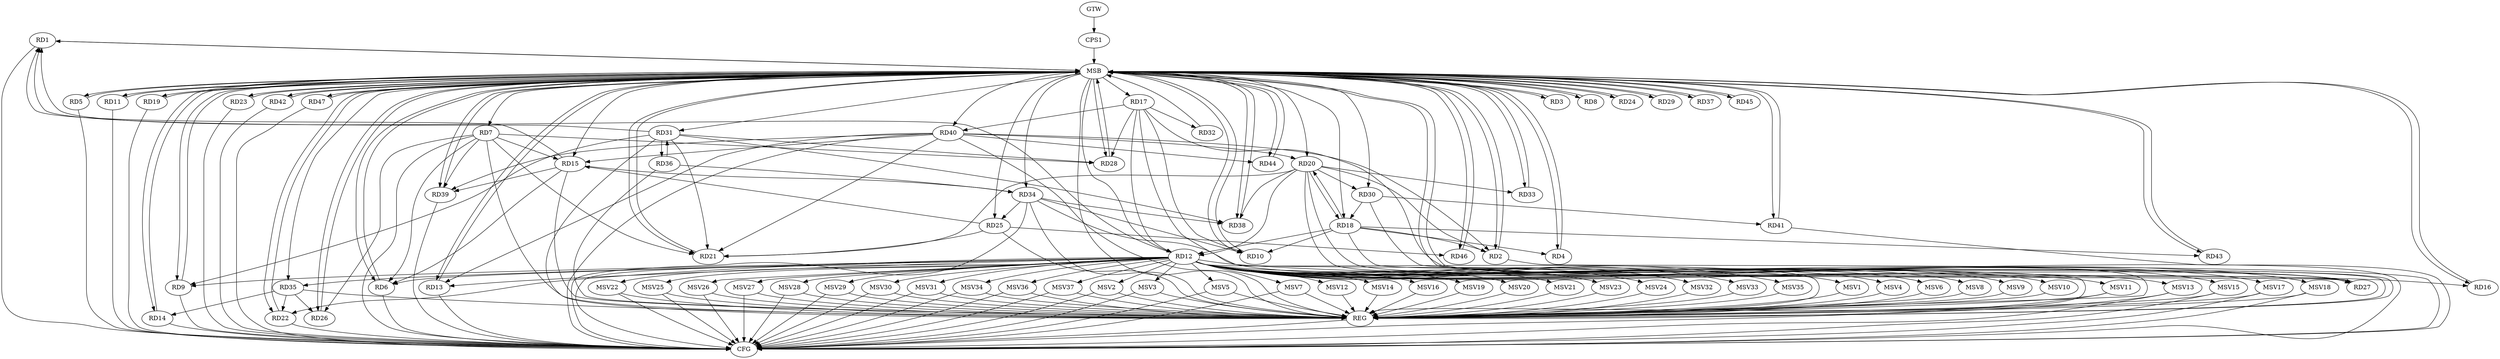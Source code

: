 strict digraph G {
  RD1 [ label="RD1" ];
  RD2 [ label="RD2" ];
  RD3 [ label="RD3" ];
  RD4 [ label="RD4" ];
  RD5 [ label="RD5" ];
  RD6 [ label="RD6" ];
  RD7 [ label="RD7" ];
  RD8 [ label="RD8" ];
  RD9 [ label="RD9" ];
  RD10 [ label="RD10" ];
  RD11 [ label="RD11" ];
  RD12 [ label="RD12" ];
  RD13 [ label="RD13" ];
  RD14 [ label="RD14" ];
  RD15 [ label="RD15" ];
  RD16 [ label="RD16" ];
  RD17 [ label="RD17" ];
  RD18 [ label="RD18" ];
  RD19 [ label="RD19" ];
  RD20 [ label="RD20" ];
  RD21 [ label="RD21" ];
  RD22 [ label="RD22" ];
  RD23 [ label="RD23" ];
  RD24 [ label="RD24" ];
  RD25 [ label="RD25" ];
  RD26 [ label="RD26" ];
  RD27 [ label="RD27" ];
  RD28 [ label="RD28" ];
  RD29 [ label="RD29" ];
  RD30 [ label="RD30" ];
  RD31 [ label="RD31" ];
  RD32 [ label="RD32" ];
  RD33 [ label="RD33" ];
  RD34 [ label="RD34" ];
  RD35 [ label="RD35" ];
  RD36 [ label="RD36" ];
  RD37 [ label="RD37" ];
  RD38 [ label="RD38" ];
  RD39 [ label="RD39" ];
  RD40 [ label="RD40" ];
  RD41 [ label="RD41" ];
  RD42 [ label="RD42" ];
  RD43 [ label="RD43" ];
  RD44 [ label="RD44" ];
  RD45 [ label="RD45" ];
  RD46 [ label="RD46" ];
  RD47 [ label="RD47" ];
  CPS1 [ label="CPS1" ];
  GTW [ label="GTW" ];
  REG [ label="REG" ];
  MSB [ label="MSB" ];
  CFG [ label="CFG" ];
  MSV1 [ label="MSV1" ];
  MSV2 [ label="MSV2" ];
  MSV3 [ label="MSV3" ];
  MSV4 [ label="MSV4" ];
  MSV5 [ label="MSV5" ];
  MSV6 [ label="MSV6" ];
  MSV7 [ label="MSV7" ];
  MSV8 [ label="MSV8" ];
  MSV9 [ label="MSV9" ];
  MSV10 [ label="MSV10" ];
  MSV11 [ label="MSV11" ];
  MSV12 [ label="MSV12" ];
  MSV13 [ label="MSV13" ];
  MSV14 [ label="MSV14" ];
  MSV15 [ label="MSV15" ];
  MSV16 [ label="MSV16" ];
  MSV17 [ label="MSV17" ];
  MSV18 [ label="MSV18" ];
  MSV19 [ label="MSV19" ];
  MSV20 [ label="MSV20" ];
  MSV21 [ label="MSV21" ];
  MSV22 [ label="MSV22" ];
  MSV23 [ label="MSV23" ];
  MSV24 [ label="MSV24" ];
  MSV25 [ label="MSV25" ];
  MSV26 [ label="MSV26" ];
  MSV27 [ label="MSV27" ];
  MSV28 [ label="MSV28" ];
  MSV29 [ label="MSV29" ];
  MSV30 [ label="MSV30" ];
  MSV31 [ label="MSV31" ];
  MSV32 [ label="MSV32" ];
  MSV33 [ label="MSV33" ];
  MSV34 [ label="MSV34" ];
  MSV35 [ label="MSV35" ];
  MSV36 [ label="MSV36" ];
  MSV37 [ label="MSV37" ];
  RD12 -> RD1;
  RD15 -> RD1;
  RD31 -> RD1;
  RD18 -> RD2;
  RD20 -> RD2;
  RD40 -> RD2;
  RD18 -> RD4;
  RD7 -> RD6;
  RD12 -> RD6;
  RD15 -> RD6;
  RD7 -> RD15;
  RD7 -> RD21;
  RD7 -> RD26;
  RD7 -> RD28;
  RD7 -> RD39;
  RD12 -> RD9;
  RD31 -> RD9;
  RD17 -> RD10;
  RD18 -> RD10;
  RD34 -> RD10;
  RD12 -> RD13;
  RD12 -> RD16;
  RD17 -> RD12;
  RD18 -> RD12;
  RD20 -> RD12;
  RD12 -> RD22;
  RD12 -> RD27;
  RD12 -> RD35;
  RD40 -> RD13;
  RD35 -> RD14;
  RD25 -> RD15;
  RD15 -> RD34;
  RD15 -> RD39;
  RD40 -> RD15;
  RD17 -> RD28;
  RD17 -> RD32;
  RD17 -> RD40;
  RD18 -> RD20;
  RD20 -> RD18;
  RD30 -> RD18;
  RD18 -> RD43;
  RD20 -> RD21;
  RD20 -> RD27;
  RD20 -> RD30;
  RD20 -> RD33;
  RD20 -> RD38;
  RD40 -> RD20;
  RD25 -> RD21;
  RD31 -> RD21;
  RD40 -> RD21;
  RD35 -> RD22;
  RD34 -> RD25;
  RD25 -> RD46;
  RD35 -> RD26;
  RD34 -> RD27;
  RD31 -> RD28;
  RD30 -> RD41;
  RD31 -> RD36;
  RD36 -> RD31;
  RD31 -> RD38;
  RD36 -> RD34;
  RD34 -> RD38;
  RD40 -> RD39;
  RD40 -> RD44;
  GTW -> CPS1;
  RD7 -> REG;
  RD12 -> REG;
  RD15 -> REG;
  RD17 -> REG;
  RD18 -> REG;
  RD20 -> REG;
  RD25 -> REG;
  RD30 -> REG;
  RD31 -> REG;
  RD34 -> REG;
  RD35 -> REG;
  RD36 -> REG;
  RD40 -> REG;
  RD1 -> MSB;
  MSB -> RD12;
  MSB -> RD42;
  MSB -> REG;
  RD2 -> MSB;
  MSB -> RD5;
  MSB -> RD23;
  MSB -> RD31;
  MSB -> RD35;
  RD3 -> MSB;
  MSB -> RD6;
  MSB -> RD29;
  MSB -> RD33;
  MSB -> RD43;
  MSB -> RD46;
  RD4 -> MSB;
  MSB -> RD1;
  MSB -> RD20;
  MSB -> RD24;
  MSB -> RD34;
  RD5 -> MSB;
  MSB -> RD14;
  MSB -> RD15;
  MSB -> RD44;
  RD6 -> MSB;
  MSB -> RD11;
  RD8 -> MSB;
  MSB -> RD2;
  MSB -> RD4;
  MSB -> RD9;
  MSB -> RD39;
  RD9 -> MSB;
  MSB -> RD8;
  RD10 -> MSB;
  MSB -> RD7;
  RD11 -> MSB;
  MSB -> RD21;
  MSB -> RD30;
  RD13 -> MSB;
  MSB -> RD38;
  RD14 -> MSB;
  MSB -> RD16;
  RD16 -> MSB;
  MSB -> RD10;
  MSB -> RD26;
  MSB -> RD28;
  MSB -> RD40;
  RD19 -> MSB;
  MSB -> RD27;
  RD21 -> MSB;
  RD22 -> MSB;
  RD23 -> MSB;
  MSB -> RD13;
  MSB -> RD17;
  RD24 -> MSB;
  RD26 -> MSB;
  MSB -> RD47;
  RD27 -> MSB;
  RD28 -> MSB;
  MSB -> RD25;
  RD29 -> MSB;
  RD32 -> MSB;
  MSB -> RD18;
  RD33 -> MSB;
  MSB -> RD19;
  RD37 -> MSB;
  RD38 -> MSB;
  MSB -> RD22;
  RD39 -> MSB;
  RD41 -> MSB;
  RD42 -> MSB;
  MSB -> RD45;
  RD43 -> MSB;
  RD44 -> MSB;
  MSB -> RD41;
  RD45 -> MSB;
  RD46 -> MSB;
  RD47 -> MSB;
  MSB -> RD3;
  CPS1 -> MSB;
  MSB -> RD37;
  RD39 -> CFG;
  RD42 -> CFG;
  RD13 -> CFG;
  RD17 -> CFG;
  RD22 -> CFG;
  RD12 -> CFG;
  RD47 -> CFG;
  RD23 -> CFG;
  RD40 -> CFG;
  RD41 -> CFG;
  RD11 -> CFG;
  RD2 -> CFG;
  RD1 -> CFG;
  RD5 -> CFG;
  RD9 -> CFG;
  RD34 -> CFG;
  RD19 -> CFG;
  RD14 -> CFG;
  RD7 -> CFG;
  RD6 -> CFG;
  REG -> CFG;
  RD12 -> MSV1;
  RD12 -> MSV2;
  RD12 -> MSV3;
  RD12 -> MSV4;
  RD12 -> MSV5;
  MSV1 -> REG;
  MSV2 -> REG;
  MSV2 -> CFG;
  MSV3 -> REG;
  MSV3 -> CFG;
  MSV4 -> REG;
  MSV5 -> REG;
  MSV5 -> CFG;
  RD12 -> MSV6;
  MSV6 -> REG;
  RD12 -> MSV7;
  RD12 -> MSV8;
  RD12 -> MSV9;
  MSV7 -> REG;
  MSV7 -> CFG;
  MSV8 -> REG;
  MSV9 -> REG;
  RD12 -> MSV10;
  MSV10 -> REG;
  RD12 -> MSV11;
  MSV11 -> REG;
  MSV11 -> CFG;
  RD12 -> MSV12;
  MSV12 -> REG;
  RD12 -> MSV13;
  RD12 -> MSV14;
  MSV13 -> REG;
  MSV13 -> CFG;
  MSV14 -> REG;
  RD12 -> MSV15;
  MSV15 -> REG;
  MSV15 -> CFG;
  RD12 -> MSV16;
  RD12 -> MSV17;
  RD12 -> MSV18;
  RD12 -> MSV19;
  MSV16 -> REG;
  MSV17 -> REG;
  MSV17 -> CFG;
  MSV18 -> REG;
  MSV18 -> CFG;
  MSV19 -> REG;
  RD12 -> MSV20;
  RD12 -> MSV21;
  RD12 -> MSV22;
  MSV20 -> REG;
  MSV21 -> REG;
  MSV22 -> REG;
  MSV22 -> CFG;
  RD12 -> MSV23;
  MSV23 -> REG;
  RD12 -> MSV24;
  RD12 -> MSV25;
  RD12 -> MSV26;
  MSV24 -> REG;
  MSV25 -> REG;
  MSV25 -> CFG;
  MSV26 -> REG;
  MSV26 -> CFG;
  RD12 -> MSV27;
  RD12 -> MSV28;
  MSV27 -> REG;
  MSV27 -> CFG;
  MSV28 -> REG;
  MSV28 -> CFG;
  RD12 -> MSV29;
  RD12 -> MSV30;
  MSV29 -> REG;
  MSV29 -> CFG;
  MSV30 -> REG;
  MSV30 -> CFG;
  RD12 -> MSV31;
  MSV31 -> REG;
  MSV31 -> CFG;
  RD12 -> MSV32;
  RD12 -> MSV33;
  RD12 -> MSV34;
  RD12 -> MSV35;
  RD12 -> MSV36;
  RD12 -> MSV37;
  MSV32 -> REG;
  MSV33 -> REG;
  MSV34 -> REG;
  MSV34 -> CFG;
  MSV35 -> REG;
  MSV36 -> REG;
  MSV36 -> CFG;
  MSV37 -> REG;
  MSV37 -> CFG;
}
